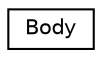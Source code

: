 digraph "Graphical Class Hierarchy"
{
 // LATEX_PDF_SIZE
  edge [fontname="Helvetica",fontsize="10",labelfontname="Helvetica",labelfontsize="10"];
  node [fontname="Helvetica",fontsize="10",shape=record];
  rankdir="LR";
  Node0 [label="Body",height=0.2,width=0.4,color="black", fillcolor="white", style="filled",URL="$classBody.html",tooltip=" "];
}

